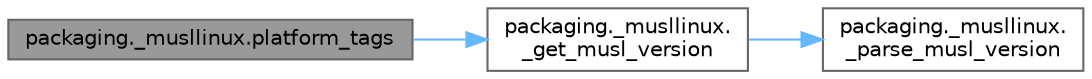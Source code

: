 digraph "packaging._musllinux.platform_tags"
{
 // LATEX_PDF_SIZE
  bgcolor="transparent";
  edge [fontname=Helvetica,fontsize=10,labelfontname=Helvetica,labelfontsize=10];
  node [fontname=Helvetica,fontsize=10,shape=box,height=0.2,width=0.4];
  rankdir="LR";
  Node1 [id="Node000001",label="packaging._musllinux.platform_tags",height=0.2,width=0.4,color="gray40", fillcolor="grey60", style="filled", fontcolor="black",tooltip=" "];
  Node1 -> Node2 [id="edge1_Node000001_Node000002",color="steelblue1",style="solid",tooltip=" "];
  Node2 [id="Node000002",label="packaging._musllinux.\l_get_musl_version",height=0.2,width=0.4,color="grey40", fillcolor="white", style="filled",URL="$namespacepackaging_1_1__musllinux.html#afdda21aeb66f2428985948d3f72d7e1a",tooltip=" "];
  Node2 -> Node3 [id="edge2_Node000002_Node000003",color="steelblue1",style="solid",tooltip=" "];
  Node3 [id="Node000003",label="packaging._musllinux.\l_parse_musl_version",height=0.2,width=0.4,color="grey40", fillcolor="white", style="filled",URL="$namespacepackaging_1_1__musllinux.html#ab41f236a9347d5f37b02a1d3d5e85fef",tooltip=" "];
}
